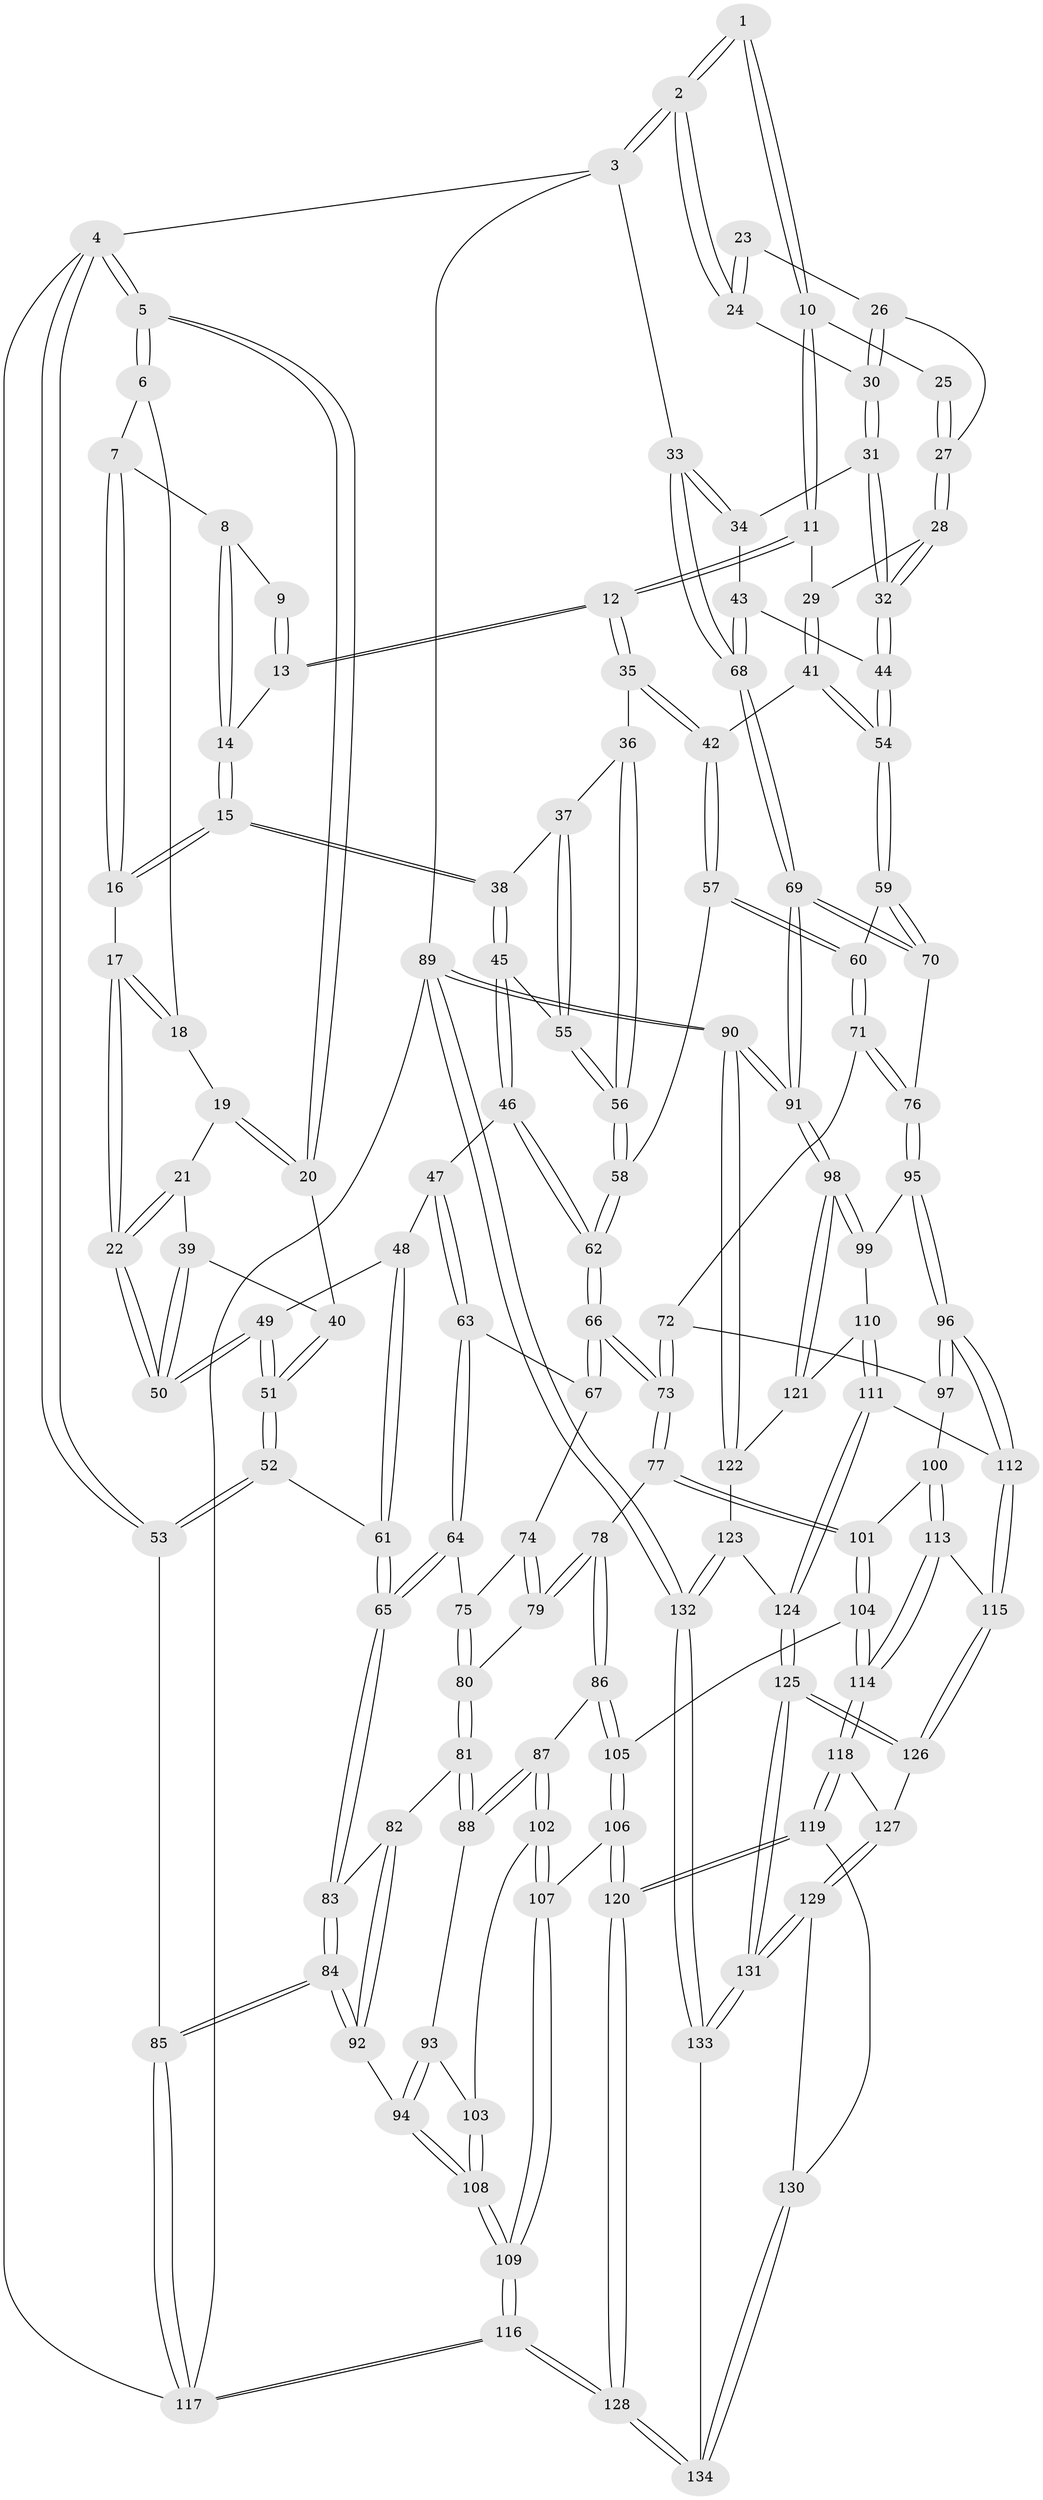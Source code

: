 // coarse degree distribution, {4: 0.4528301886792453, 9: 0.018867924528301886, 5: 0.18867924528301888, 8: 0.018867924528301886, 7: 0.05660377358490566, 3: 0.18867924528301888, 6: 0.07547169811320754}
// Generated by graph-tools (version 1.1) at 2025/21/03/04/25 18:21:27]
// undirected, 134 vertices, 332 edges
graph export_dot {
graph [start="1"]
  node [color=gray90,style=filled];
  1 [pos="+0.76984230536398+0"];
  2 [pos="+1+0"];
  3 [pos="+1+0"];
  4 [pos="+0+0"];
  5 [pos="+0+0"];
  6 [pos="+0.019278320309816983+0"];
  7 [pos="+0.3602733857266661+0"];
  8 [pos="+0.5289385348371616+0"];
  9 [pos="+0.6808559703596927+0"];
  10 [pos="+0.7808482618384025+0.10353325587702412"];
  11 [pos="+0.7213451138081279+0.14149884136245539"];
  12 [pos="+0.7017922339719284+0.13902799518621878"];
  13 [pos="+0.6850334295095293+0.12207003088476165"];
  14 [pos="+0.5372305287177533+0.11955726672421221"];
  15 [pos="+0.4942785171918455+0.1702024002457074"];
  16 [pos="+0.3604178414623784+0.14455780217412062"];
  17 [pos="+0.34997159928712246+0.15228862405699112"];
  18 [pos="+0.14505236701808327+0"];
  19 [pos="+0.16115896706595828+0.06301854351477665"];
  20 [pos="+0.08355513545822764+0.19694066305841745"];
  21 [pos="+0.22135443181784553+0.155430089830589"];
  22 [pos="+0.3076826793935156+0.19449530131946807"];
  23 [pos="+0.8896641906843673+0.04981405854143091"];
  24 [pos="+1+0"];
  25 [pos="+0.8156715828935788+0.09938663265378142"];
  26 [pos="+0.8766032814007247+0.14556666243511937"];
  27 [pos="+0.8435299989471016+0.15002201365996198"];
  28 [pos="+0.8152666145695084+0.23061086633709413"];
  29 [pos="+0.7279779613752931+0.1482045058487914"];
  30 [pos="+0.8964939636334189+0.1667309301607804"];
  31 [pos="+0.902859675450628+0.18757193808172168"];
  32 [pos="+0.8210402307666874+0.24112745987964718"];
  33 [pos="+1+0.16749741529596093"];
  34 [pos="+0.9358559760379859+0.19475891522687427"];
  35 [pos="+0.6496282565721734+0.2659516421488268"];
  36 [pos="+0.617038771508499+0.2676027971348756"];
  37 [pos="+0.5340872477422939+0.23267703007864682"];
  38 [pos="+0.49953357840595247+0.18447248192153057"];
  39 [pos="+0.09207767255076352+0.2134913456033648"];
  40 [pos="+0.0875938285788495+0.21463737226378538"];
  41 [pos="+0.7375565641593936+0.3288008808203548"];
  42 [pos="+0.6967352966860888+0.31339548162516984"];
  43 [pos="+0.8742848622479329+0.34496710076660553"];
  44 [pos="+0.8239111172318831+0.3321367090946204"];
  45 [pos="+0.4046036253793596+0.33864463426406965"];
  46 [pos="+0.3799950006575578+0.3445255732011664"];
  47 [pos="+0.32609224302947415+0.34066817621892426"];
  48 [pos="+0.29590158737037614+0.29514584119103493"];
  49 [pos="+0.2936664692598428+0.2904047662723081"];
  50 [pos="+0.2959286033229842+0.25521851132152595"];
  51 [pos="+0.043784078408821085+0.32736573561062227"];
  52 [pos="+0.039765310873440596+0.3314561504724021"];
  53 [pos="+0+0.34250027453620446"];
  54 [pos="+0.7885181751713267+0.35000157003733723"];
  55 [pos="+0.49927869192195146+0.3541575354098649"];
  56 [pos="+0.5512099872818914+0.4219466929005904"];
  57 [pos="+0.5976509619414292+0.42181738429410165"];
  58 [pos="+0.5520275374656073+0.42443233007896614"];
  59 [pos="+0.7541899788358736+0.44002902058227783"];
  60 [pos="+0.6934763308489109+0.4611673726737038"];
  61 [pos="+0.12454682954564861+0.45662304338028414"];
  62 [pos="+0.4990772697103421+0.5265084415870096"];
  63 [pos="+0.3152738688415856+0.39316330808475225"];
  64 [pos="+0.18485323013851804+0.473338905044418"];
  65 [pos="+0.1285310795732558+0.4652118697217652"];
  66 [pos="+0.4928000497141869+0.548900517848679"];
  67 [pos="+0.340909613100484+0.46424008353562257"];
  68 [pos="+1+0.4519412201772919"];
  69 [pos="+1+0.4639531998424919"];
  70 [pos="+0.8252945689553322+0.5716932393093467"];
  71 [pos="+0.6485846062645223+0.5786585791448452"];
  72 [pos="+0.5717069147915205+0.6047336598192941"];
  73 [pos="+0.497538026808208+0.5818330912244115"];
  74 [pos="+0.32954069211023485+0.4796670077514199"];
  75 [pos="+0.2229847282215053+0.5102368901096761"];
  76 [pos="+0.7959186792149796+0.6186846198363571"];
  77 [pos="+0.45413066056681833+0.6292668755008617"];
  78 [pos="+0.4176042892774698+0.6518160819118107"];
  79 [pos="+0.3016131753373972+0.5543790819042101"];
  80 [pos="+0.2514793638915418+0.5601932977422694"];
  81 [pos="+0.22928478698833463+0.6105154492686308"];
  82 [pos="+0.22551747306753198+0.6112269356746342"];
  83 [pos="+0.08830355576682589+0.5644427519604475"];
  84 [pos="+0+0.6894605034018182"];
  85 [pos="+0+0.7294594367915734"];
  86 [pos="+0.4114970296794946+0.6591759197710377"];
  87 [pos="+0.3844783143337525+0.6724209285198414"];
  88 [pos="+0.25513020114008367+0.6388796811686323"];
  89 [pos="+1+1"];
  90 [pos="+1+1"];
  91 [pos="+1+0.7400177931760605"];
  92 [pos="+0.12429754503658791+0.734601373523528"];
  93 [pos="+0.23334776814996464+0.7050970985194094"];
  94 [pos="+0.12513585419215995+0.7351216683769669"];
  95 [pos="+0.7967937040288737+0.6419244090077121"];
  96 [pos="+0.6996001318392224+0.787665368095787"];
  97 [pos="+0.5981471530011966+0.6521174639090146"];
  98 [pos="+1+0.7418029560083069"];
  99 [pos="+0.9141349401511665+0.7376503463019694"];
  100 [pos="+0.5507482311032463+0.7773509593778037"];
  101 [pos="+0.5338074013263234+0.7652071961290885"];
  102 [pos="+0.3183685112107118+0.747019233221583"];
  103 [pos="+0.30242614749556684+0.746056470277577"];
  104 [pos="+0.4445471688527324+0.8103713215980866"];
  105 [pos="+0.4427393100913836+0.8096238722883564"];
  106 [pos="+0.3633031546950508+0.8704352189431163"];
  107 [pos="+0.3205114123957895+0.7740825964886531"];
  108 [pos="+0.1794048122527843+0.8041765804482169"];
  109 [pos="+0.2023369929473777+0.8825772953538576"];
  110 [pos="+0.8318076230994762+0.8267618117646739"];
  111 [pos="+0.8228137959560412+0.8295886253906877"];
  112 [pos="+0.6990814439161905+0.7959184918490683"];
  113 [pos="+0.5509922295820046+0.777631338978489"];
  114 [pos="+0.5136130559297418+0.8664467942738665"];
  115 [pos="+0.6982081665131594+0.7970348934357196"];
  116 [pos="+0.22681199812605637+1"];
  117 [pos="+0+1"];
  118 [pos="+0.5171049327180587+0.8752307209077537"];
  119 [pos="+0.46985292525812405+0.9514653662819731"];
  120 [pos="+0.28595324179742226+1"];
  121 [pos="+0.8745920270551686+0.8511212774081356"];
  122 [pos="+0.9372360891775459+0.9149581798684523"];
  123 [pos="+0.8339206454244563+0.9410663691917689"];
  124 [pos="+0.8317247919032092+0.9399206004929349"];
  125 [pos="+0.7678601301870901+0.9576530806701908"];
  126 [pos="+0.6823143909904872+0.844419917613697"];
  127 [pos="+0.6360610397365789+0.8923319115447425"];
  128 [pos="+0.26581580776182656+1"];
  129 [pos="+0.6313762622860843+0.9261693728827693"];
  130 [pos="+0.5938229608679441+0.95232907309429"];
  131 [pos="+0.7027110217651116+1"];
  132 [pos="+1+1"];
  133 [pos="+0.70214622688349+1"];
  134 [pos="+0.4082597592980724+1"];
  1 -- 2;
  1 -- 2;
  1 -- 10;
  1 -- 10;
  2 -- 3;
  2 -- 3;
  2 -- 24;
  2 -- 24;
  3 -- 4;
  3 -- 33;
  3 -- 89;
  4 -- 5;
  4 -- 5;
  4 -- 53;
  4 -- 53;
  4 -- 117;
  5 -- 6;
  5 -- 6;
  5 -- 20;
  5 -- 20;
  6 -- 7;
  6 -- 18;
  7 -- 8;
  7 -- 16;
  7 -- 16;
  8 -- 9;
  8 -- 14;
  8 -- 14;
  9 -- 13;
  9 -- 13;
  10 -- 11;
  10 -- 11;
  10 -- 25;
  11 -- 12;
  11 -- 12;
  11 -- 29;
  12 -- 13;
  12 -- 13;
  12 -- 35;
  12 -- 35;
  13 -- 14;
  14 -- 15;
  14 -- 15;
  15 -- 16;
  15 -- 16;
  15 -- 38;
  15 -- 38;
  16 -- 17;
  17 -- 18;
  17 -- 18;
  17 -- 22;
  17 -- 22;
  18 -- 19;
  19 -- 20;
  19 -- 20;
  19 -- 21;
  20 -- 40;
  21 -- 22;
  21 -- 22;
  21 -- 39;
  22 -- 50;
  22 -- 50;
  23 -- 24;
  23 -- 24;
  23 -- 26;
  24 -- 30;
  25 -- 27;
  25 -- 27;
  26 -- 27;
  26 -- 30;
  26 -- 30;
  27 -- 28;
  27 -- 28;
  28 -- 29;
  28 -- 32;
  28 -- 32;
  29 -- 41;
  29 -- 41;
  30 -- 31;
  30 -- 31;
  31 -- 32;
  31 -- 32;
  31 -- 34;
  32 -- 44;
  32 -- 44;
  33 -- 34;
  33 -- 34;
  33 -- 68;
  33 -- 68;
  34 -- 43;
  35 -- 36;
  35 -- 42;
  35 -- 42;
  36 -- 37;
  36 -- 56;
  36 -- 56;
  37 -- 38;
  37 -- 55;
  37 -- 55;
  38 -- 45;
  38 -- 45;
  39 -- 40;
  39 -- 50;
  39 -- 50;
  40 -- 51;
  40 -- 51;
  41 -- 42;
  41 -- 54;
  41 -- 54;
  42 -- 57;
  42 -- 57;
  43 -- 44;
  43 -- 68;
  43 -- 68;
  44 -- 54;
  44 -- 54;
  45 -- 46;
  45 -- 46;
  45 -- 55;
  46 -- 47;
  46 -- 62;
  46 -- 62;
  47 -- 48;
  47 -- 63;
  47 -- 63;
  48 -- 49;
  48 -- 61;
  48 -- 61;
  49 -- 50;
  49 -- 50;
  49 -- 51;
  49 -- 51;
  51 -- 52;
  51 -- 52;
  52 -- 53;
  52 -- 53;
  52 -- 61;
  53 -- 85;
  54 -- 59;
  54 -- 59;
  55 -- 56;
  55 -- 56;
  56 -- 58;
  56 -- 58;
  57 -- 58;
  57 -- 60;
  57 -- 60;
  58 -- 62;
  58 -- 62;
  59 -- 60;
  59 -- 70;
  59 -- 70;
  60 -- 71;
  60 -- 71;
  61 -- 65;
  61 -- 65;
  62 -- 66;
  62 -- 66;
  63 -- 64;
  63 -- 64;
  63 -- 67;
  64 -- 65;
  64 -- 65;
  64 -- 75;
  65 -- 83;
  65 -- 83;
  66 -- 67;
  66 -- 67;
  66 -- 73;
  66 -- 73;
  67 -- 74;
  68 -- 69;
  68 -- 69;
  69 -- 70;
  69 -- 70;
  69 -- 91;
  69 -- 91;
  70 -- 76;
  71 -- 72;
  71 -- 76;
  71 -- 76;
  72 -- 73;
  72 -- 73;
  72 -- 97;
  73 -- 77;
  73 -- 77;
  74 -- 75;
  74 -- 79;
  74 -- 79;
  75 -- 80;
  75 -- 80;
  76 -- 95;
  76 -- 95;
  77 -- 78;
  77 -- 101;
  77 -- 101;
  78 -- 79;
  78 -- 79;
  78 -- 86;
  78 -- 86;
  79 -- 80;
  80 -- 81;
  80 -- 81;
  81 -- 82;
  81 -- 88;
  81 -- 88;
  82 -- 83;
  82 -- 92;
  82 -- 92;
  83 -- 84;
  83 -- 84;
  84 -- 85;
  84 -- 85;
  84 -- 92;
  84 -- 92;
  85 -- 117;
  85 -- 117;
  86 -- 87;
  86 -- 105;
  86 -- 105;
  87 -- 88;
  87 -- 88;
  87 -- 102;
  87 -- 102;
  88 -- 93;
  89 -- 90;
  89 -- 90;
  89 -- 132;
  89 -- 132;
  89 -- 117;
  90 -- 91;
  90 -- 91;
  90 -- 122;
  90 -- 122;
  91 -- 98;
  91 -- 98;
  92 -- 94;
  93 -- 94;
  93 -- 94;
  93 -- 103;
  94 -- 108;
  94 -- 108;
  95 -- 96;
  95 -- 96;
  95 -- 99;
  96 -- 97;
  96 -- 97;
  96 -- 112;
  96 -- 112;
  97 -- 100;
  98 -- 99;
  98 -- 99;
  98 -- 121;
  98 -- 121;
  99 -- 110;
  100 -- 101;
  100 -- 113;
  100 -- 113;
  101 -- 104;
  101 -- 104;
  102 -- 103;
  102 -- 107;
  102 -- 107;
  103 -- 108;
  103 -- 108;
  104 -- 105;
  104 -- 114;
  104 -- 114;
  105 -- 106;
  105 -- 106;
  106 -- 107;
  106 -- 120;
  106 -- 120;
  107 -- 109;
  107 -- 109;
  108 -- 109;
  108 -- 109;
  109 -- 116;
  109 -- 116;
  110 -- 111;
  110 -- 111;
  110 -- 121;
  111 -- 112;
  111 -- 124;
  111 -- 124;
  112 -- 115;
  112 -- 115;
  113 -- 114;
  113 -- 114;
  113 -- 115;
  114 -- 118;
  114 -- 118;
  115 -- 126;
  115 -- 126;
  116 -- 117;
  116 -- 117;
  116 -- 128;
  116 -- 128;
  118 -- 119;
  118 -- 119;
  118 -- 127;
  119 -- 120;
  119 -- 120;
  119 -- 130;
  120 -- 128;
  120 -- 128;
  121 -- 122;
  122 -- 123;
  123 -- 124;
  123 -- 132;
  123 -- 132;
  124 -- 125;
  124 -- 125;
  125 -- 126;
  125 -- 126;
  125 -- 131;
  125 -- 131;
  126 -- 127;
  127 -- 129;
  127 -- 129;
  128 -- 134;
  128 -- 134;
  129 -- 130;
  129 -- 131;
  129 -- 131;
  130 -- 134;
  130 -- 134;
  131 -- 133;
  131 -- 133;
  132 -- 133;
  132 -- 133;
  133 -- 134;
}
